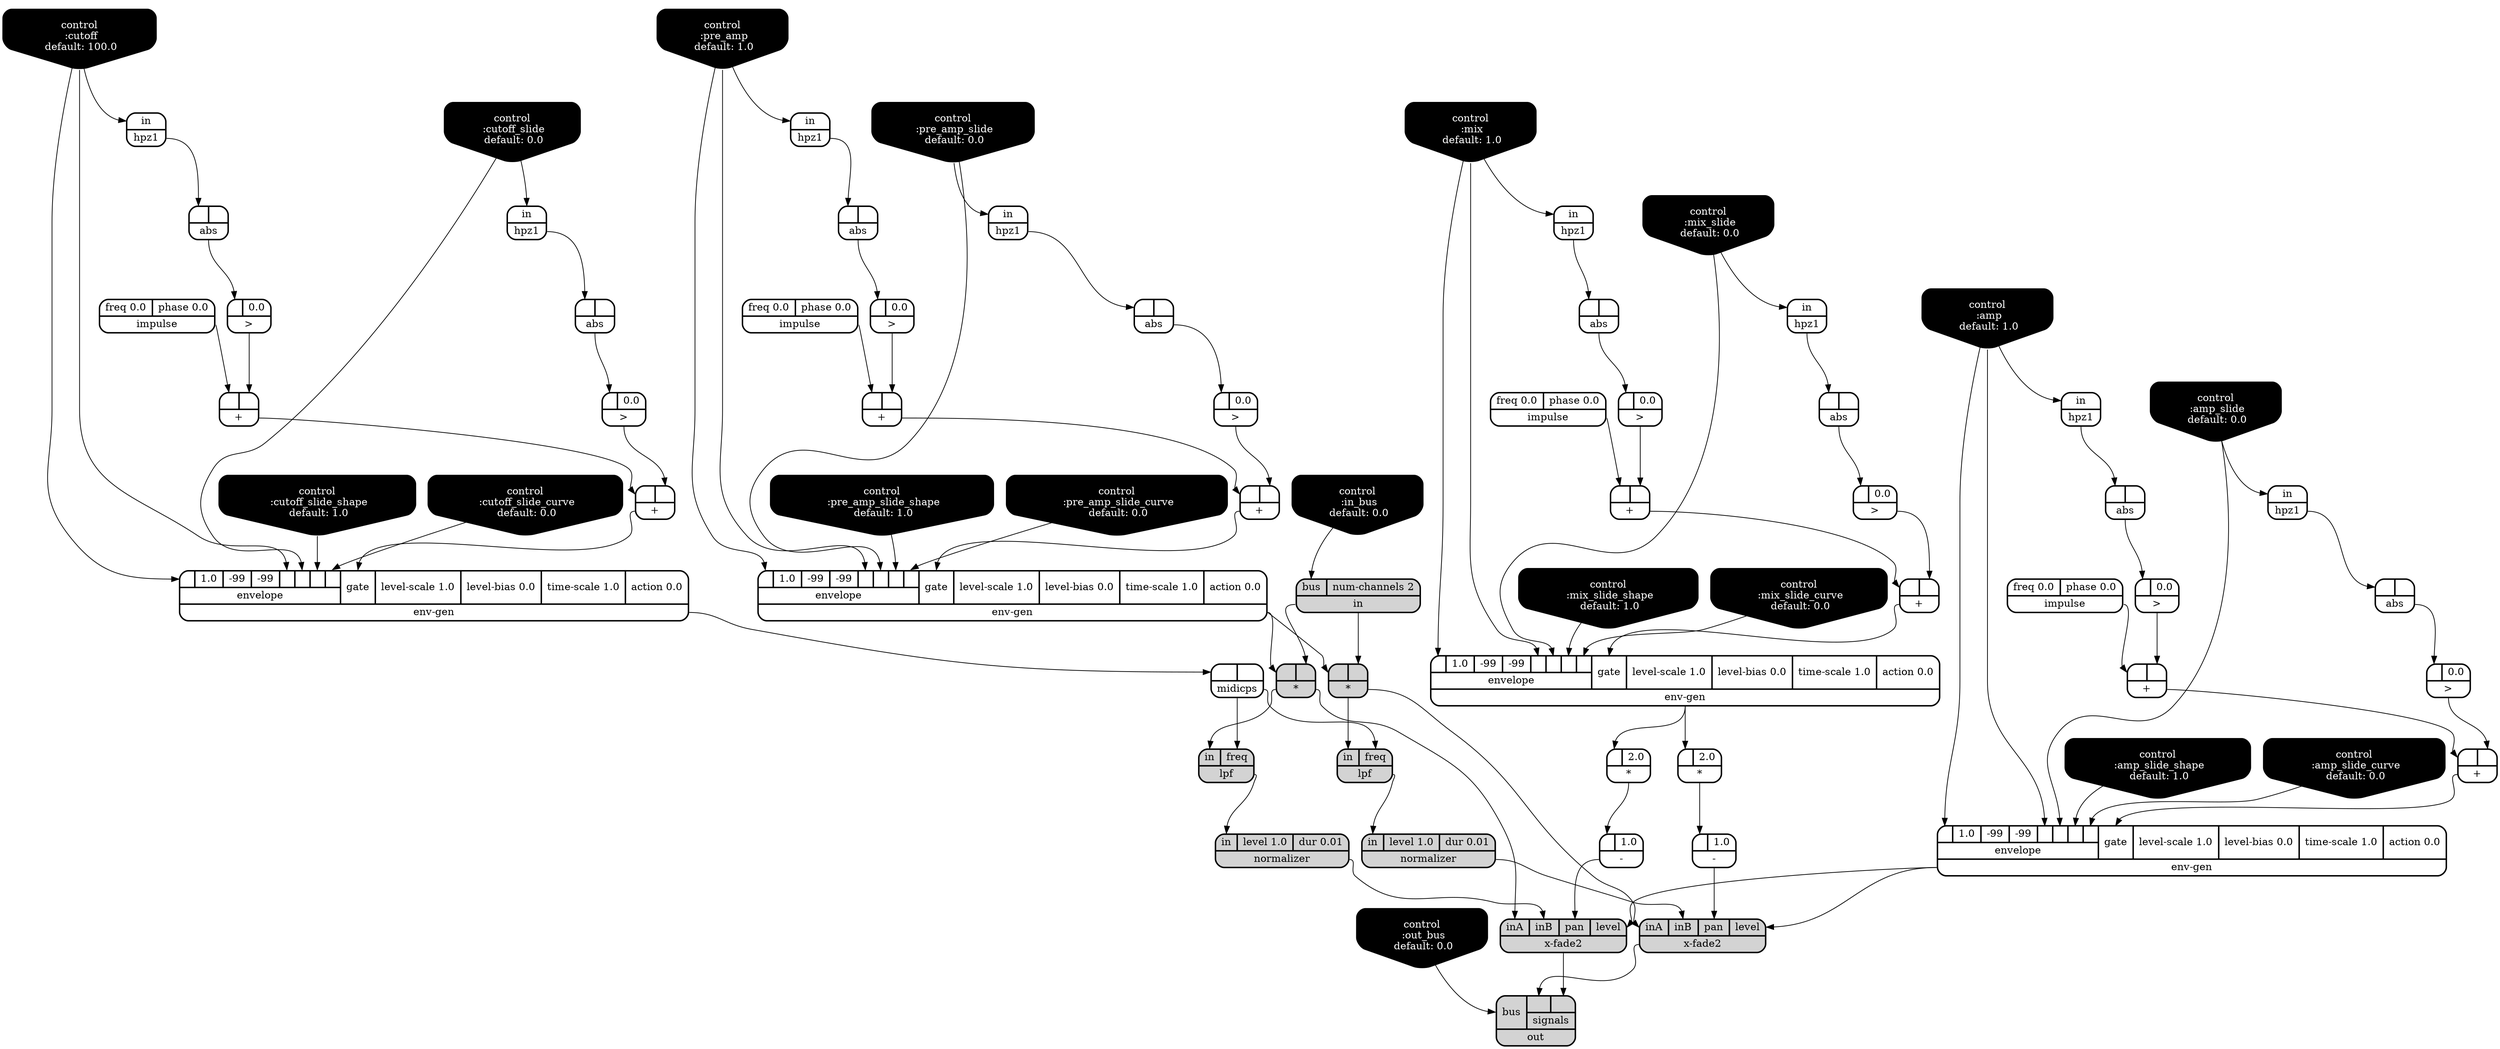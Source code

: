 digraph synthdef {
37 [label = "{{ <a> |<b> } |<__UG_NAME__>* }" style="filled, bold, rounded"  shape=record rankdir=LR];
56 [label = "{{ <a> |<b> 2.0} |<__UG_NAME__>* }" style="bold, rounded" shape=record rankdir=LR];
66 [label = "{{ <a> |<b> } |<__UG_NAME__>* }" style="filled, bold, rounded"  shape=record rankdir=LR];
69 [label = "{{ <a> |<b> 2.0} |<__UG_NAME__>* }" style="bold, rounded" shape=record rankdir=LR];
23 [label = "{{ <a> |<b> } |<__UG_NAME__>+ }" style="bold, rounded" shape=record rankdir=LR];
34 [label = "{{ <a> |<b> } |<__UG_NAME__>+ }" style="bold, rounded" shape=record rankdir=LR];
41 [label = "{{ <a> |<b> } |<__UG_NAME__>+ }" style="bold, rounded" shape=record rankdir=LR];
42 [label = "{{ <a> |<b> } |<__UG_NAME__>+ }" style="bold, rounded" shape=record rankdir=LR];
48 [label = "{{ <a> |<b> } |<__UG_NAME__>+ }" style="bold, rounded" shape=record rankdir=LR];
51 [label = "{{ <a> |<b> } |<__UG_NAME__>+ }" style="bold, rounded" shape=record rankdir=LR];
62 [label = "{{ <a> |<b> } |<__UG_NAME__>+ }" style="bold, rounded" shape=record rankdir=LR];
63 [label = "{{ <a> |<b> } |<__UG_NAME__>+ }" style="bold, rounded" shape=record rankdir=LR];
57 [label = "{{ <a> |<b> 1.0} |<__UG_NAME__>- }" style="bold, rounded" shape=record rankdir=LR];
70 [label = "{{ <a> |<b> 1.0} |<__UG_NAME__>- }" style="bold, rounded" shape=record rankdir=LR];
22 [label = "{{ <a> |<b> 0.0} |<__UG_NAME__>\> }" style="bold, rounded" shape=record rankdir=LR];
26 [label = "{{ <a> |<b> 0.0} |<__UG_NAME__>\> }" style="bold, rounded" shape=record rankdir=LR];
30 [label = "{{ <a> |<b> 0.0} |<__UG_NAME__>\> }" style="bold, rounded" shape=record rankdir=LR];
33 [label = "{{ <a> |<b> 0.0} |<__UG_NAME__>\> }" style="bold, rounded" shape=record rankdir=LR];
40 [label = "{{ <a> |<b> 0.0} |<__UG_NAME__>\> }" style="bold, rounded" shape=record rankdir=LR];
47 [label = "{{ <a> |<b> 0.0} |<__UG_NAME__>\> }" style="bold, rounded" shape=record rankdir=LR];
50 [label = "{{ <a> |<b> 0.0} |<__UG_NAME__>\> }" style="bold, rounded" shape=record rankdir=LR];
61 [label = "{{ <a> |<b> 0.0} |<__UG_NAME__>\> }" style="bold, rounded" shape=record rankdir=LR];
21 [label = "{{ <a> |<b> } |<__UG_NAME__>abs }" style="bold, rounded" shape=record rankdir=LR];
25 [label = "{{ <a> |<b> } |<__UG_NAME__>abs }" style="bold, rounded" shape=record rankdir=LR];
29 [label = "{{ <a> |<b> } |<__UG_NAME__>abs }" style="bold, rounded" shape=record rankdir=LR];
32 [label = "{{ <a> |<b> } |<__UG_NAME__>abs }" style="bold, rounded" shape=record rankdir=LR];
39 [label = "{{ <a> |<b> } |<__UG_NAME__>abs }" style="bold, rounded" shape=record rankdir=LR];
46 [label = "{{ <a> |<b> } |<__UG_NAME__>abs }" style="bold, rounded" shape=record rankdir=LR];
49 [label = "{{ <a> |<b> } |<__UG_NAME__>abs }" style="bold, rounded" shape=record rankdir=LR];
60 [label = "{{ <a> |<b> } |<__UG_NAME__>abs }" style="bold, rounded" shape=record rankdir=LR];
0 [label = "control
 :amp
 default: 1.0" shape=invhouse style="rounded, filled, bold" fillcolor=black fontcolor=white ]; 
1 [label = "control
 :amp_slide
 default: 0.0" shape=invhouse style="rounded, filled, bold" fillcolor=black fontcolor=white ]; 
2 [label = "control
 :amp_slide_shape
 default: 1.0" shape=invhouse style="rounded, filled, bold" fillcolor=black fontcolor=white ]; 
3 [label = "control
 :amp_slide_curve
 default: 0.0" shape=invhouse style="rounded, filled, bold" fillcolor=black fontcolor=white ]; 
4 [label = "control
 :mix
 default: 1.0" shape=invhouse style="rounded, filled, bold" fillcolor=black fontcolor=white ]; 
5 [label = "control
 :mix_slide
 default: 0.0" shape=invhouse style="rounded, filled, bold" fillcolor=black fontcolor=white ]; 
6 [label = "control
 :mix_slide_shape
 default: 1.0" shape=invhouse style="rounded, filled, bold" fillcolor=black fontcolor=white ]; 
7 [label = "control
 :mix_slide_curve
 default: 0.0" shape=invhouse style="rounded, filled, bold" fillcolor=black fontcolor=white ]; 
8 [label = "control
 :pre_amp
 default: 1.0" shape=invhouse style="rounded, filled, bold" fillcolor=black fontcolor=white ]; 
9 [label = "control
 :pre_amp_slide
 default: 0.0" shape=invhouse style="rounded, filled, bold" fillcolor=black fontcolor=white ]; 
10 [label = "control
 :pre_amp_slide_shape
 default: 1.0" shape=invhouse style="rounded, filled, bold" fillcolor=black fontcolor=white ]; 
11 [label = "control
 :pre_amp_slide_curve
 default: 0.0" shape=invhouse style="rounded, filled, bold" fillcolor=black fontcolor=white ]; 
12 [label = "control
 :cutoff
 default: 100.0" shape=invhouse style="rounded, filled, bold" fillcolor=black fontcolor=white ]; 
13 [label = "control
 :cutoff_slide
 default: 0.0" shape=invhouse style="rounded, filled, bold" fillcolor=black fontcolor=white ]; 
14 [label = "control
 :cutoff_slide_shape
 default: 1.0" shape=invhouse style="rounded, filled, bold" fillcolor=black fontcolor=white ]; 
15 [label = "control
 :cutoff_slide_curve
 default: 0.0" shape=invhouse style="rounded, filled, bold" fillcolor=black fontcolor=white ]; 
16 [label = "control
 :in_bus
 default: 0.0" shape=invhouse style="rounded, filled, bold" fillcolor=black fontcolor=white ]; 
17 [label = "control
 :out_bus
 default: 0.0" shape=invhouse style="rounded, filled, bold" fillcolor=black fontcolor=white ]; 
35 [label = "{{ {{<envelope___control___0>|1.0|-99|-99|<envelope___control___4>|<envelope___control___5>|<envelope___control___6>|<envelope___control___7>}|envelope}|<gate> gate|<level____scale> level-scale 1.0|<level____bias> level-bias 0.0|<time____scale> time-scale 1.0|<action> action 0.0} |<__UG_NAME__>env-gen }" style="bold, rounded" shape=record rankdir=LR];
43 [label = "{{ {{<envelope___control___0>|1.0|-99|-99|<envelope___control___4>|<envelope___control___5>|<envelope___control___6>|<envelope___control___7>}|envelope}|<gate> gate|<level____scale> level-scale 1.0|<level____bias> level-bias 0.0|<time____scale> time-scale 1.0|<action> action 0.0} |<__UG_NAME__>env-gen }" style="bold, rounded" shape=record rankdir=LR];
52 [label = "{{ {{<envelope___control___0>|1.0|-99|-99|<envelope___control___4>|<envelope___control___5>|<envelope___control___6>|<envelope___control___7>}|envelope}|<gate> gate|<level____scale> level-scale 1.0|<level____bias> level-bias 0.0|<time____scale> time-scale 1.0|<action> action 0.0} |<__UG_NAME__>env-gen }" style="bold, rounded" shape=record rankdir=LR];
64 [label = "{{ {{<envelope___control___0>|1.0|-99|-99|<envelope___control___4>|<envelope___control___5>|<envelope___control___6>|<envelope___control___7>}|envelope}|<gate> gate|<level____scale> level-scale 1.0|<level____bias> level-bias 0.0|<time____scale> time-scale 1.0|<action> action 0.0} |<__UG_NAME__>env-gen }" style="bold, rounded" shape=record rankdir=LR];
18 [label = "{{ <in> in} |<__UG_NAME__>hpz1 }" style="bold, rounded" shape=record rankdir=LR];
20 [label = "{{ <in> in} |<__UG_NAME__>hpz1 }" style="bold, rounded" shape=record rankdir=LR];
24 [label = "{{ <in> in} |<__UG_NAME__>hpz1 }" style="bold, rounded" shape=record rankdir=LR];
27 [label = "{{ <in> in} |<__UG_NAME__>hpz1 }" style="bold, rounded" shape=record rankdir=LR];
28 [label = "{{ <in> in} |<__UG_NAME__>hpz1 }" style="bold, rounded" shape=record rankdir=LR];
31 [label = "{{ <in> in} |<__UG_NAME__>hpz1 }" style="bold, rounded" shape=record rankdir=LR];
45 [label = "{{ <in> in} |<__UG_NAME__>hpz1 }" style="bold, rounded" shape=record rankdir=LR];
59 [label = "{{ <in> in} |<__UG_NAME__>hpz1 }" style="bold, rounded" shape=record rankdir=LR];
19 [label = "{{ <freq> freq 0.0|<phase> phase 0.0} |<__UG_NAME__>impulse }" style="bold, rounded" shape=record rankdir=LR];
38 [label = "{{ <freq> freq 0.0|<phase> phase 0.0} |<__UG_NAME__>impulse }" style="bold, rounded" shape=record rankdir=LR];
44 [label = "{{ <freq> freq 0.0|<phase> phase 0.0} |<__UG_NAME__>impulse }" style="bold, rounded" shape=record rankdir=LR];
58 [label = "{{ <freq> freq 0.0|<phase> phase 0.0} |<__UG_NAME__>impulse }" style="bold, rounded" shape=record rankdir=LR];
36 [label = "{{ <bus> bus|<num____channels> num-channels 2} |<__UG_NAME__>in }" style="filled, bold, rounded"  shape=record rankdir=LR];
54 [label = "{{ <in> in|<freq> freq} |<__UG_NAME__>lpf }" style="filled, bold, rounded"  shape=record rankdir=LR];
67 [label = "{{ <in> in|<freq> freq} |<__UG_NAME__>lpf }" style="filled, bold, rounded"  shape=record rankdir=LR];
53 [label = "{{ <a> |<b> } |<__UG_NAME__>midicps }" style="bold, rounded" shape=record rankdir=LR];
55 [label = "{{ <in> in|<level> level 1.0|<dur> dur 0.01} |<__UG_NAME__>normalizer }" style="filled, bold, rounded"  shape=record rankdir=LR];
68 [label = "{{ <in> in|<level> level 1.0|<dur> dur 0.01} |<__UG_NAME__>normalizer }" style="filled, bold, rounded"  shape=record rankdir=LR];
72 [label = "{{ <bus> bus|{{<signals___x____fade2___0>|<signals___x____fade2___1>}|signals}} |<__UG_NAME__>out }" style="filled, bold, rounded"  shape=record rankdir=LR];
65 [label = "{{ <ina> inA|<inb> inB|<pan> pan|<level> level} |<__UG_NAME__>x-fade2 }" style="filled, bold, rounded"  shape=record rankdir=LR];
71 [label = "{{ <ina> inA|<inb> inB|<pan> pan|<level> level} |<__UG_NAME__>x-fade2 }" style="filled, bold, rounded"  shape=record rankdir=LR];

36:__UG_NAME__ -> 37:b ;
35:__UG_NAME__ -> 37:a ;
43:__UG_NAME__ -> 56:a ;
36:__UG_NAME__ -> 66:b ;
35:__UG_NAME__ -> 66:a ;
43:__UG_NAME__ -> 69:a ;
22:__UG_NAME__ -> 23:b ;
19:__UG_NAME__ -> 23:a ;
33:__UG_NAME__ -> 34:b ;
23:__UG_NAME__ -> 34:a ;
40:__UG_NAME__ -> 41:b ;
38:__UG_NAME__ -> 41:a ;
26:__UG_NAME__ -> 42:b ;
41:__UG_NAME__ -> 42:a ;
47:__UG_NAME__ -> 48:b ;
44:__UG_NAME__ -> 48:a ;
50:__UG_NAME__ -> 51:b ;
48:__UG_NAME__ -> 51:a ;
61:__UG_NAME__ -> 62:b ;
58:__UG_NAME__ -> 62:a ;
30:__UG_NAME__ -> 63:b ;
62:__UG_NAME__ -> 63:a ;
56:__UG_NAME__ -> 57:a ;
69:__UG_NAME__ -> 70:a ;
21:__UG_NAME__ -> 22:a ;
25:__UG_NAME__ -> 26:a ;
29:__UG_NAME__ -> 30:a ;
32:__UG_NAME__ -> 33:a ;
39:__UG_NAME__ -> 40:a ;
46:__UG_NAME__ -> 47:a ;
49:__UG_NAME__ -> 50:a ;
60:__UG_NAME__ -> 61:a ;
20:__UG_NAME__ -> 21:a ;
24:__UG_NAME__ -> 25:a ;
28:__UG_NAME__ -> 29:a ;
31:__UG_NAME__ -> 32:a ;
18:__UG_NAME__ -> 39:a ;
45:__UG_NAME__ -> 46:a ;
27:__UG_NAME__ -> 49:a ;
59:__UG_NAME__ -> 60:a ;
34:__UG_NAME__ -> 35:gate ;
8:__UG_NAME__ -> 35:envelope___control___0 ;
8:__UG_NAME__ -> 35:envelope___control___4 ;
9:__UG_NAME__ -> 35:envelope___control___5 ;
10:__UG_NAME__ -> 35:envelope___control___6 ;
11:__UG_NAME__ -> 35:envelope___control___7 ;
42:__UG_NAME__ -> 43:gate ;
4:__UG_NAME__ -> 43:envelope___control___0 ;
4:__UG_NAME__ -> 43:envelope___control___4 ;
5:__UG_NAME__ -> 43:envelope___control___5 ;
6:__UG_NAME__ -> 43:envelope___control___6 ;
7:__UG_NAME__ -> 43:envelope___control___7 ;
51:__UG_NAME__ -> 52:gate ;
12:__UG_NAME__ -> 52:envelope___control___0 ;
12:__UG_NAME__ -> 52:envelope___control___4 ;
13:__UG_NAME__ -> 52:envelope___control___5 ;
14:__UG_NAME__ -> 52:envelope___control___6 ;
15:__UG_NAME__ -> 52:envelope___control___7 ;
63:__UG_NAME__ -> 64:gate ;
0:__UG_NAME__ -> 64:envelope___control___0 ;
0:__UG_NAME__ -> 64:envelope___control___4 ;
1:__UG_NAME__ -> 64:envelope___control___5 ;
2:__UG_NAME__ -> 64:envelope___control___6 ;
3:__UG_NAME__ -> 64:envelope___control___7 ;
4:__UG_NAME__ -> 18:in ;
8:__UG_NAME__ -> 20:in ;
5:__UG_NAME__ -> 24:in ;
13:__UG_NAME__ -> 27:in ;
1:__UG_NAME__ -> 28:in ;
9:__UG_NAME__ -> 31:in ;
12:__UG_NAME__ -> 45:in ;
0:__UG_NAME__ -> 59:in ;
16:__UG_NAME__ -> 36:bus ;
53:__UG_NAME__ -> 54:freq ;
37:__UG_NAME__ -> 54:in ;
53:__UG_NAME__ -> 67:freq ;
66:__UG_NAME__ -> 67:in ;
52:__UG_NAME__ -> 53:a ;
54:__UG_NAME__ -> 55:in ;
67:__UG_NAME__ -> 68:in ;
71:__UG_NAME__ -> 72:signals___x____fade2___0 ;
65:__UG_NAME__ -> 72:signals___x____fade2___1 ;
17:__UG_NAME__ -> 72:bus ;
64:__UG_NAME__ -> 65:level ;
57:__UG_NAME__ -> 65:pan ;
55:__UG_NAME__ -> 65:inb ;
37:__UG_NAME__ -> 65:ina ;
64:__UG_NAME__ -> 71:level ;
70:__UG_NAME__ -> 71:pan ;
68:__UG_NAME__ -> 71:inb ;
66:__UG_NAME__ -> 71:ina ;

}